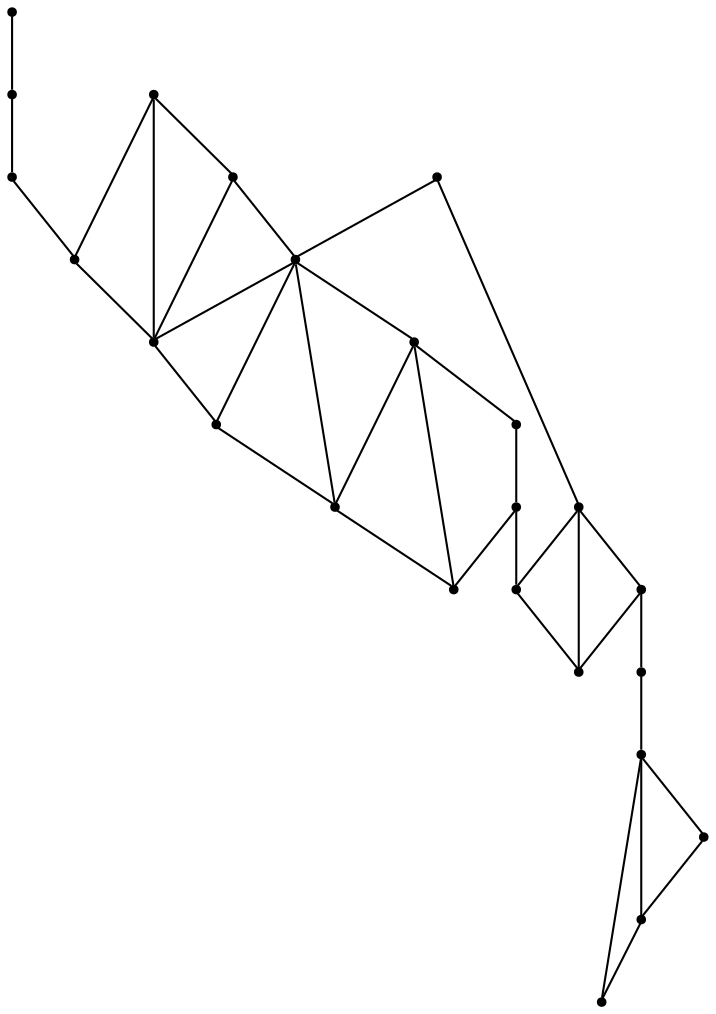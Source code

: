 graph {
  node [shape=point,comment="{\"directed\":false,\"doi\":\"10.1007/978-3-642-18469-7_7\",\"figure\":\"5 (1)\"}"]

  v0 [pos="1628.8119429897156,978.8440343501509"]
  v1 [pos="1575.6179946267127,978.8440343501509"]
  v2 [pos="1522.4241735253088,978.8440343501509"]
  v3 [pos="1469.230225162306,978.8440343501509"]
  v4 [pos="1416.0383766156813,978.8440343501509"]
  v5 [pos="1362.8424556978996,978.8440343501509"]
  v6 [pos="1309.6485073348965,978.8440343501509"]
  v7 [pos="1256.4546862334926,978.8440343501509"]
  v8 [pos="1628.8119429897156,1085.16110396557"]
  v9 [pos="1575.6179946267127,1085.16110396557"]
  v10 [pos="1522.4241735253088,1085.16110396557"]
  v11 [pos="1469.230225162306,1085.16110396557"]
  v12 [pos="1416.0383766156813,1085.16110396557"]
  v13 [pos="1362.8424556978996,1085.16110396557"]
  v14 [pos="1309.6485073348965,1085.16110396557"]
  v15 [pos="1256.4546862334926,1085.16110396557"]
  v16 [pos="1628.8119429897156,1191.4758367059105"]
  v17 [pos="1575.6179946267127,1191.4758367059105"]
  v18 [pos="1522.4241735253088,1191.4758367059105"]
  v19 [pos="1469.230225162306,1191.4758367059105"]
  v20 [pos="1416.0383766156813,1191.4758367059105"]
  v21 [pos="1362.8424556978996,1191.4758367059108"]
  v22 [pos="1309.6485073348965,1191.4758367059108"]
  v23 [pos="1256.4546862334926,1191.4758367059105"]

  v23 -- v22 [id="-3",pos="1256.4546862334926,1191.4758367059105 1309.6485073348965,1191.4758367059108 1309.6485073348965,1191.4758367059108 1309.6485073348965,1191.4758367059108"]
  v22 -- v21 [id="-4",pos="1309.6485073348965,1191.4758367059108 1362.8424556978996,1191.4758367059108 1362.8424556978996,1191.4758367059108 1362.8424556978996,1191.4758367059108"]
  v21 -- v20 [id="-5",pos="1362.8424556978996,1191.4758367059108 1416.0383766156813,1191.4758367059105 1416.0383766156813,1191.4758367059105 1416.0383766156813,1191.4758367059105"]
  v20 -- v19 [id="-6",pos="1416.0383766156813,1191.4758367059105 1469.230225162306,1191.4758367059105 1469.230225162306,1191.4758367059105 1469.230225162306,1191.4758367059105"]
  v19 -- v18 [id="-7",pos="1469.230225162306,1191.4758367059105 1522.4241735253088,1191.4758367059105 1522.4241735253088,1191.4758367059105 1522.4241735253088,1191.4758367059105"]
  v18 -- v17 [id="-8",pos="1522.4241735253088,1191.4758367059105 1575.6179946267127,1191.4758367059105 1575.6179946267127,1191.4758367059105 1575.6179946267127,1191.4758367059105"]
  v17 -- v16 [id="-9",pos="1575.6179946267127,1191.4758367059105 1628.8119429897156,1191.4758367059105 1628.8119429897156,1191.4758367059105 1628.8119429897156,1191.4758367059105"]
  v15 -- v14 [id="-12",pos="1256.4546862334926,1085.16110396557 1309.6485073348965,1085.16110396557 1309.6485073348965,1085.16110396557 1309.6485073348965,1085.16110396557"]
  v14 -- v13 [id="-13",pos="1309.6485073348965,1085.16110396557 1362.8424556978996,1085.16110396557 1362.8424556978996,1085.16110396557 1362.8424556978996,1085.16110396557"]
  v13 -- v12 [id="-14",pos="1362.8424556978996,1085.16110396557 1416.0383766156813,1085.16110396557 1416.0383766156813,1085.16110396557 1416.0383766156813,1085.16110396557"]
  v12 -- v11 [id="-15",pos="1416.0383766156813,1085.16110396557 1469.230225162306,1085.16110396557 1469.230225162306,1085.16110396557 1469.230225162306,1085.16110396557"]
  v11 -- v10 [id="-16",pos="1469.230225162306,1085.16110396557 1522.4241735253088,1085.16110396557 1522.4241735253088,1085.16110396557 1522.4241735253088,1085.16110396557"]
  v10 -- v9 [id="-17",pos="1522.4241735253088,1085.16110396557 1575.6179946267127,1085.16110396557 1575.6179946267127,1085.16110396557 1575.6179946267127,1085.16110396557"]
  v9 -- v8 [id="-18",pos="1575.6179946267127,1085.16110396557 1628.8119429897156,1085.16110396557 1628.8119429897156,1085.16110396557 1628.8119429897156,1085.16110396557"]
  v7 -- v6 [id="-21",pos="1256.4546862334926,978.8440343501509 1309.6485073348965,978.8440343501509 1309.6485073348965,978.8440343501509 1309.6485073348965,978.8440343501509"]
  v6 -- v5 [id="-22",pos="1309.6485073348965,978.8440343501509 1362.8424556978996,978.8440343501509 1362.8424556978996,978.8440343501509 1362.8424556978996,978.8440343501509"]
  v5 -- v4 [id="-23",pos="1362.8424556978996,978.8440343501509 1416.0383766156813,978.8440343501509 1416.0383766156813,978.8440343501509 1416.0383766156813,978.8440343501509"]
  v4 -- v3 [id="-24",pos="1416.0383766156813,978.8440343501509 1469.230225162306,978.8440343501509 1469.230225162306,978.8440343501509 1469.230225162306,978.8440343501509"]
  v3 -- v2 [id="-25",pos="1469.230225162306,978.8440343501509 1522.4241735253088,978.8440343501509 1522.4241735253088,978.8440343501509 1522.4241735253088,978.8440343501509"]
  v2 -- v1 [id="-26",pos="1522.4241735253088,978.8440343501509 1575.6179946267127,978.8440343501509 1575.6179946267127,978.8440343501509 1575.6179946267127,978.8440343501509"]
  v1 -- v0 [id="-27",pos="1575.6179946267127,978.8440343501509 1628.8119429897156,978.8440343501509 1628.8119429897156,978.8440343501509 1628.8119429897156,978.8440343501509"]
  v19 -- v16 [id="-28",pos="1469.230225162306,1191.4758367059105 1519.4790537936804,1158.8716443340998 1578.565341436318,1158.8716443340998 1628.8119429897156,1191.4758367059105"]
  v19 -- v17 [id="-29",pos="1469.230225162306,1191.4758367059105 1504.5333243852524,1168.569008230333 1540.3171224817434,1168.569008230333 1575.6179946267127,1191.4758367059105"]
  v10 -- v0 [id="-30",pos="1522.4241735253088,1085.16110396557 1628.8119429897156,978.8440343501509 1628.8119429897156,978.8440343501509 1628.8119429897156,978.8440343501509"]
  v12 -- v0 [id="-31",pos="1416.0383766156813,1085.16110396557 1628.8119429897156,978.8440343501509 1628.8119429897156,978.8440343501509 1628.8119429897156,978.8440343501509"]
  v12 -- v1 [id="-32",pos="1416.0383766156813,1085.16110396557 1575.6179946267127,978.8440343501509 1575.6179946267127,978.8440343501509 1575.6179946267127,978.8440343501509"]
  v21 -- v8 [id="-33",pos="1362.8424556978996,1191.4758367059108 1628.8119429897156,1085.16110396557 1628.8119429897156,1085.16110396557 1628.8119429897156,1085.16110396557"]
  v13 -- v1 [id="-34",pos="1362.8424556978996,1085.16110396557 1575.6179946267127,978.8440343501509 1575.6179946267127,978.8440343501509 1575.6179946267127,978.8440343501509"]
  v13 -- v2 [id="-35",pos="1362.8424556978996,1085.16110396557 1522.4241735253088,978.8440343501509 1522.4241735253088,978.8440343501509 1522.4241735253088,978.8440343501509"]
  v13 -- v3 [id="-36",pos="1362.8424556978996,1085.16110396557 1469.230225162306,978.8440343501509 1469.230225162306,978.8440343501509 1469.230225162306,978.8440343501509"]
  v22 -- v8 [id="-37",pos="1309.6485073348965,1191.4758367059108 1628.8119429897156,1085.16110396557 1628.8119429897156,1085.16110396557 1628.8119429897156,1085.16110396557"]
  v22 -- v9 [id="-38",pos="1309.6485073348965,1191.4758367059108 1575.6179946267127,1085.16110396557 1575.6179946267127,1085.16110396557 1575.6179946267127,1085.16110396557"]
  v14 -- v3 [id="-39",pos="1309.6485073348965,1085.16110396557 1469.230225162306,978.8440343501509 1469.230225162306,978.8440343501509 1469.230225162306,978.8440343501509"]
  v15 -- v3 [id="-40",pos="1256.4546862334926,1085.16110396557 1469.230225162306,978.8440343501509 1469.230225162306,978.8440343501509 1469.230225162306,978.8440343501509"]
  v15 -- v4 [id="-41",pos="1256.4546862334926,1085.16110396557 1416.0383766156813,978.8440343501509 1416.0383766156813,978.8440343501509 1416.0383766156813,978.8440343501509"]
  v23 -- v13 [id="-42",pos="1256.4546862334926,1191.4758367059105 1362.8424556978996,1085.16110396557 1362.8424556978996,1085.16110396557 1362.8424556978996,1085.16110396557"]
}